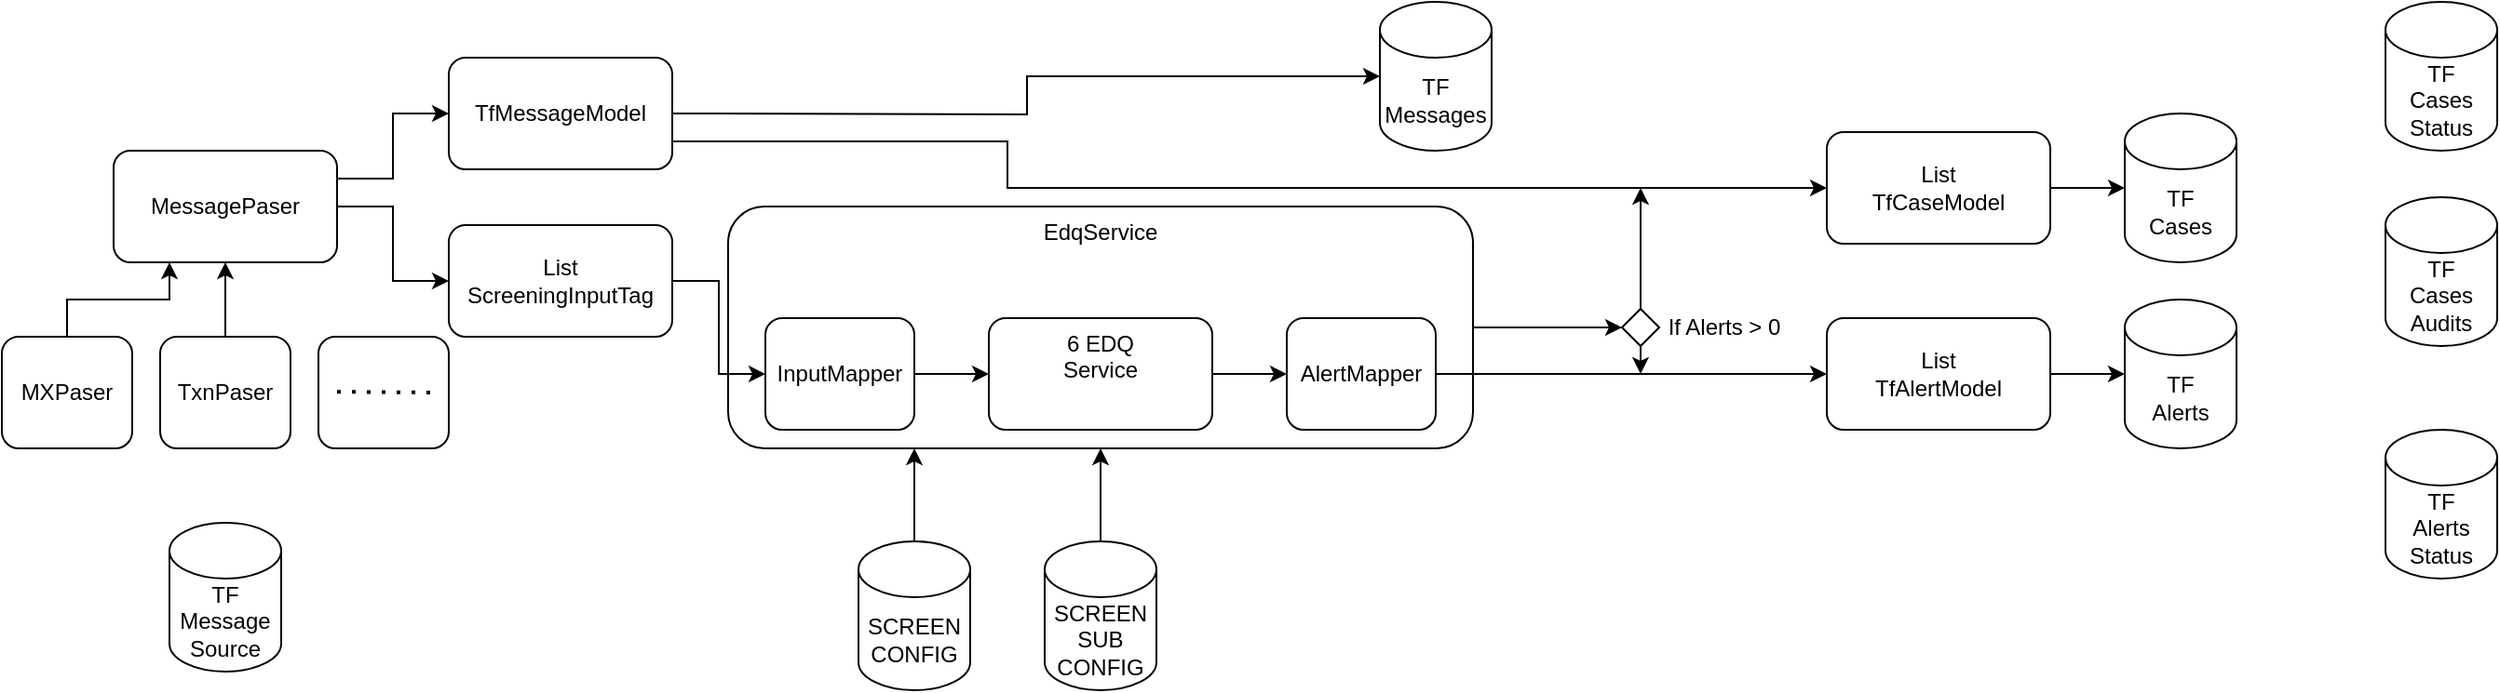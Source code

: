 <mxfile version="14.9.6" type="device"><diagram id="ApX1dJi3PxkZa2b7tVoL" name="Page-1"><mxGraphModel dx="1422" dy="794" grid="1" gridSize="10" guides="1" tooltips="1" connect="1" arrows="1" fold="1" page="1" pageScale="1" pageWidth="850" pageHeight="1100" math="0" shadow="0"><root><mxCell id="0"/><mxCell id="1" parent="0"/><mxCell id="vMXRD0e_kbu34dXpXM5w-65" value="" style="rounded=1;whiteSpace=wrap;html=1;" vertex="1" parent="1"><mxGeometry x="200" y="190" width="70" height="60" as="geometry"/></mxCell><mxCell id="vMXRD0e_kbu34dXpXM5w-4" value="" style="edgeStyle=orthogonalEdgeStyle;rounded=0;orthogonalLoop=1;jettySize=auto;html=1;" edge="1" parent="1" source="RuYTsD6wayDl0B15-x2_-1"><mxGeometry relative="1" as="geometry"><mxPoint x="270" y="160" as="targetPoint"/><Array as="points"><mxPoint x="240" y="120"/><mxPoint x="240" y="160"/></Array></mxGeometry></mxCell><mxCell id="vMXRD0e_kbu34dXpXM5w-9" style="edgeStyle=orthogonalEdgeStyle;rounded=0;orthogonalLoop=1;jettySize=auto;html=1;exitX=1;exitY=0.25;exitDx=0;exitDy=0;entryX=0;entryY=0.5;entryDx=0;entryDy=0;" edge="1" parent="1" source="RuYTsD6wayDl0B15-x2_-1" target="vMXRD0e_kbu34dXpXM5w-10"><mxGeometry relative="1" as="geometry"><mxPoint x="240" y="70" as="targetPoint"/></mxGeometry></mxCell><mxCell id="RuYTsD6wayDl0B15-x2_-1" value="MessagePaser" style="rounded=1;whiteSpace=wrap;html=1;" parent="1" vertex="1"><mxGeometry x="90" y="90" width="120" height="60" as="geometry"/></mxCell><mxCell id="vMXRD0e_kbu34dXpXM5w-63" style="edgeStyle=orthogonalEdgeStyle;rounded=0;orthogonalLoop=1;jettySize=auto;html=1;exitX=0.5;exitY=0;exitDx=0;exitDy=0;entryX=0.25;entryY=1;entryDx=0;entryDy=0;startArrow=none;startFill=0;endArrow=classic;endFill=1;" edge="1" parent="1" source="vMXRD0e_kbu34dXpXM5w-1" target="RuYTsD6wayDl0B15-x2_-1"><mxGeometry relative="1" as="geometry"/></mxCell><mxCell id="vMXRD0e_kbu34dXpXM5w-1" value="MXPaser" style="rounded=1;whiteSpace=wrap;html=1;" vertex="1" parent="1"><mxGeometry x="30" y="190" width="70" height="60" as="geometry"/></mxCell><mxCell id="vMXRD0e_kbu34dXpXM5w-2" value="TxnPaser" style="rounded=1;whiteSpace=wrap;html=1;" vertex="1" parent="1"><mxGeometry x="115" y="190" width="70" height="60" as="geometry"/></mxCell><mxCell id="vMXRD0e_kbu34dXpXM5w-6" value="" style="endArrow=classic;html=1;exitX=0.5;exitY=0;exitDx=0;exitDy=0;entryX=0.5;entryY=1;entryDx=0;entryDy=0;" edge="1" parent="1" source="vMXRD0e_kbu34dXpXM5w-2" target="RuYTsD6wayDl0B15-x2_-1"><mxGeometry width="50" height="50" relative="1" as="geometry"><mxPoint x="700" y="430" as="sourcePoint"/><mxPoint x="750" y="380" as="targetPoint"/></mxGeometry></mxCell><mxCell id="vMXRD0e_kbu34dXpXM5w-24" style="edgeStyle=orthogonalEdgeStyle;rounded=0;orthogonalLoop=1;jettySize=auto;html=1;entryX=0;entryY=0.5;entryDx=0;entryDy=0;entryPerimeter=0;" edge="1" parent="1" target="vMXRD0e_kbu34dXpXM5w-23"><mxGeometry relative="1" as="geometry"><mxPoint x="390" y="70" as="sourcePoint"/></mxGeometry></mxCell><mxCell id="vMXRD0e_kbu34dXpXM5w-39" style="edgeStyle=orthogonalEdgeStyle;rounded=0;orthogonalLoop=1;jettySize=auto;html=1;exitX=1;exitY=0.75;exitDx=0;exitDy=0;entryX=0;entryY=0.5;entryDx=0;entryDy=0;startArrow=none;startFill=0;endArrow=classic;endFill=1;" edge="1" parent="1" source="vMXRD0e_kbu34dXpXM5w-10" target="vMXRD0e_kbu34dXpXM5w-19"><mxGeometry relative="1" as="geometry"><mxPoint x="520.0" y="85" as="sourcePoint"/><Array as="points"><mxPoint x="570" y="85"/><mxPoint x="570" y="110"/></Array></mxGeometry></mxCell><mxCell id="vMXRD0e_kbu34dXpXM5w-10" value="TfMessageModel" style="rounded=1;whiteSpace=wrap;html=1;" vertex="1" parent="1"><mxGeometry x="270" y="40" width="120" height="60" as="geometry"/></mxCell><mxCell id="vMXRD0e_kbu34dXpXM5w-11" value="List&lt;br&gt;ScreeningInputTag" style="rounded=1;whiteSpace=wrap;html=1;" vertex="1" parent="1"><mxGeometry x="270" y="130" width="120" height="60" as="geometry"/></mxCell><mxCell id="vMXRD0e_kbu34dXpXM5w-56" style="edgeStyle=orthogonalEdgeStyle;rounded=0;orthogonalLoop=1;jettySize=auto;html=1;exitX=1;exitY=0.5;exitDx=0;exitDy=0;entryX=0;entryY=0.5;entryDx=0;entryDy=0;startArrow=none;startFill=0;endArrow=classic;endFill=1;" edge="1" parent="1" source="vMXRD0e_kbu34dXpXM5w-13" target="vMXRD0e_kbu34dXpXM5w-34"><mxGeometry relative="1" as="geometry"><mxPoint x="840" y="185" as="sourcePoint"/></mxGeometry></mxCell><mxCell id="vMXRD0e_kbu34dXpXM5w-13" value="EdqService" style="rounded=1;whiteSpace=wrap;html=1;verticalAlign=top;" vertex="1" parent="1"><mxGeometry x="420" y="120" width="400" height="130" as="geometry"/></mxCell><mxCell id="vMXRD0e_kbu34dXpXM5w-16" style="edgeStyle=orthogonalEdgeStyle;rounded=0;orthogonalLoop=1;jettySize=auto;html=1;entryX=0.25;entryY=1;entryDx=0;entryDy=0;" edge="1" parent="1" source="vMXRD0e_kbu34dXpXM5w-15" target="vMXRD0e_kbu34dXpXM5w-13"><mxGeometry relative="1" as="geometry"/></mxCell><mxCell id="vMXRD0e_kbu34dXpXM5w-15" value="SCREEN&lt;br&gt;CONFIG" style="shape=cylinder3;whiteSpace=wrap;html=1;boundedLbl=1;backgroundOutline=1;size=15;" vertex="1" parent="1"><mxGeometry x="490" y="300" width="60" height="80" as="geometry"/></mxCell><mxCell id="vMXRD0e_kbu34dXpXM5w-18" style="edgeStyle=orthogonalEdgeStyle;rounded=0;orthogonalLoop=1;jettySize=auto;html=1;entryX=0.5;entryY=1;entryDx=0;entryDy=0;" edge="1" parent="1" source="vMXRD0e_kbu34dXpXM5w-17" target="vMXRD0e_kbu34dXpXM5w-13"><mxGeometry relative="1" as="geometry"/></mxCell><mxCell id="vMXRD0e_kbu34dXpXM5w-17" value="SCREEN&lt;br&gt;SUB&lt;br&gt;CONFIG" style="shape=cylinder3;whiteSpace=wrap;html=1;boundedLbl=1;backgroundOutline=1;size=15;" vertex="1" parent="1"><mxGeometry x="590" y="300" width="60" height="80" as="geometry"/></mxCell><mxCell id="vMXRD0e_kbu34dXpXM5w-25" style="edgeStyle=orthogonalEdgeStyle;rounded=0;orthogonalLoop=1;jettySize=auto;html=1;exitX=1;exitY=0.5;exitDx=0;exitDy=0;entryX=0;entryY=0.5;entryDx=0;entryDy=0;entryPerimeter=0;" edge="1" parent="1" source="vMXRD0e_kbu34dXpXM5w-19" target="vMXRD0e_kbu34dXpXM5w-22"><mxGeometry relative="1" as="geometry"/></mxCell><mxCell id="vMXRD0e_kbu34dXpXM5w-19" value="List&lt;br&gt;TfCaseModel" style="rounded=1;whiteSpace=wrap;html=1;" vertex="1" parent="1"><mxGeometry x="1010" y="80" width="120" height="60" as="geometry"/></mxCell><mxCell id="vMXRD0e_kbu34dXpXM5w-26" style="edgeStyle=orthogonalEdgeStyle;rounded=0;orthogonalLoop=1;jettySize=auto;html=1;exitX=1;exitY=0.5;exitDx=0;exitDy=0;" edge="1" parent="1" source="vMXRD0e_kbu34dXpXM5w-20" target="vMXRD0e_kbu34dXpXM5w-21"><mxGeometry relative="1" as="geometry"/></mxCell><mxCell id="vMXRD0e_kbu34dXpXM5w-20" value="List&lt;br&gt;TfAlertModel" style="rounded=1;whiteSpace=wrap;html=1;" vertex="1" parent="1"><mxGeometry x="1010" y="180" width="120" height="60" as="geometry"/></mxCell><mxCell id="vMXRD0e_kbu34dXpXM5w-21" value="TF&lt;br&gt;Alerts" style="shape=cylinder3;whiteSpace=wrap;html=1;boundedLbl=1;backgroundOutline=1;size=15;" vertex="1" parent="1"><mxGeometry x="1170" y="170" width="60" height="80" as="geometry"/></mxCell><mxCell id="vMXRD0e_kbu34dXpXM5w-22" value="TF&lt;br&gt;Cases" style="shape=cylinder3;whiteSpace=wrap;html=1;boundedLbl=1;backgroundOutline=1;size=15;" vertex="1" parent="1"><mxGeometry x="1170" y="70" width="60" height="80" as="geometry"/></mxCell><mxCell id="vMXRD0e_kbu34dXpXM5w-23" value="TF&lt;br&gt;Messages" style="shape=cylinder3;whiteSpace=wrap;html=1;boundedLbl=1;backgroundOutline=1;size=15;" vertex="1" parent="1"><mxGeometry x="770" y="10" width="60" height="80" as="geometry"/></mxCell><mxCell id="vMXRD0e_kbu34dXpXM5w-36" value="" style="endArrow=none;html=1;exitX=1;exitY=0.5;exitDx=0;exitDy=0;startArrow=none;" edge="1" parent="1" source="vMXRD0e_kbu34dXpXM5w-34"><mxGeometry width="50" height="50" relative="1" as="geometry"><mxPoint x="710" y="210" as="sourcePoint"/><mxPoint x="910" y="185" as="targetPoint"/></mxGeometry></mxCell><mxCell id="vMXRD0e_kbu34dXpXM5w-40" value="If Alerts &amp;gt; 0" style="text;html=1;strokeColor=none;fillColor=none;align=center;verticalAlign=middle;whiteSpace=wrap;rounded=0;" vertex="1" parent="1"><mxGeometry x="910" y="175" width="90" height="20" as="geometry"/></mxCell><mxCell id="vMXRD0e_kbu34dXpXM5w-57" style="edgeStyle=orthogonalEdgeStyle;rounded=0;orthogonalLoop=1;jettySize=auto;html=1;exitX=1;exitY=0.5;exitDx=0;exitDy=0;entryX=0;entryY=0.5;entryDx=0;entryDy=0;startArrow=none;startFill=0;endArrow=classic;endFill=1;" edge="1" parent="1" source="vMXRD0e_kbu34dXpXM5w-43" target="vMXRD0e_kbu34dXpXM5w-20"><mxGeometry relative="1" as="geometry"/></mxCell><mxCell id="vMXRD0e_kbu34dXpXM5w-43" value="AlertMapper" style="rounded=1;whiteSpace=wrap;html=1;" vertex="1" parent="1"><mxGeometry x="720" y="180" width="80" height="60" as="geometry"/></mxCell><mxCell id="vMXRD0e_kbu34dXpXM5w-48" value="" style="endArrow=none;dashed=1;html=1;dashPattern=1 3;strokeWidth=2;" edge="1" parent="1"><mxGeometry width="50" height="50" relative="1" as="geometry"><mxPoint x="210" y="219.58" as="sourcePoint"/><mxPoint x="260" y="220" as="targetPoint"/></mxGeometry></mxCell><mxCell id="vMXRD0e_kbu34dXpXM5w-61" style="edgeStyle=orthogonalEdgeStyle;rounded=0;orthogonalLoop=1;jettySize=auto;html=1;exitX=1;exitY=0.5;exitDx=0;exitDy=0;entryX=0;entryY=0.5;entryDx=0;entryDy=0;startArrow=none;startFill=0;endArrow=classic;endFill=1;" edge="1" parent="1" source="vMXRD0e_kbu34dXpXM5w-49" target="vMXRD0e_kbu34dXpXM5w-60"><mxGeometry relative="1" as="geometry"/></mxCell><mxCell id="vMXRD0e_kbu34dXpXM5w-49" value="InputMapper" style="rounded=1;whiteSpace=wrap;html=1;" vertex="1" parent="1"><mxGeometry x="440" y="180" width="80" height="60" as="geometry"/></mxCell><mxCell id="vMXRD0e_kbu34dXpXM5w-50" style="edgeStyle=orthogonalEdgeStyle;rounded=0;orthogonalLoop=1;jettySize=auto;html=1;exitX=1;exitY=0.5;exitDx=0;exitDy=0;startArrow=none;startFill=0;endArrow=classic;endFill=1;" edge="1" parent="1" source="vMXRD0e_kbu34dXpXM5w-11" target="vMXRD0e_kbu34dXpXM5w-49"><mxGeometry relative="1" as="geometry"/></mxCell><mxCell id="vMXRD0e_kbu34dXpXM5w-58" style="edgeStyle=orthogonalEdgeStyle;rounded=0;orthogonalLoop=1;jettySize=auto;html=1;exitX=0.5;exitY=1;exitDx=0;exitDy=0;startArrow=none;startFill=0;endArrow=classic;endFill=1;" edge="1" parent="1" source="vMXRD0e_kbu34dXpXM5w-34"><mxGeometry relative="1" as="geometry"><mxPoint x="910" y="210.0" as="targetPoint"/></mxGeometry></mxCell><mxCell id="vMXRD0e_kbu34dXpXM5w-59" style="edgeStyle=orthogonalEdgeStyle;rounded=0;orthogonalLoop=1;jettySize=auto;html=1;exitX=0.5;exitY=0;exitDx=0;exitDy=0;startArrow=none;startFill=0;endArrow=classic;endFill=1;" edge="1" parent="1" source="vMXRD0e_kbu34dXpXM5w-34"><mxGeometry relative="1" as="geometry"><mxPoint x="910" y="110" as="targetPoint"/></mxGeometry></mxCell><mxCell id="vMXRD0e_kbu34dXpXM5w-34" value="" style="rhombus;whiteSpace=wrap;html=1;" vertex="1" parent="1"><mxGeometry x="900" y="175" width="20" height="20" as="geometry"/></mxCell><mxCell id="vMXRD0e_kbu34dXpXM5w-62" style="edgeStyle=orthogonalEdgeStyle;rounded=0;orthogonalLoop=1;jettySize=auto;html=1;exitX=1;exitY=0.5;exitDx=0;exitDy=0;entryX=0;entryY=0.5;entryDx=0;entryDy=0;startArrow=none;startFill=0;endArrow=classic;endFill=1;" edge="1" parent="1" source="vMXRD0e_kbu34dXpXM5w-60" target="vMXRD0e_kbu34dXpXM5w-43"><mxGeometry relative="1" as="geometry"/></mxCell><mxCell id="vMXRD0e_kbu34dXpXM5w-60" value="6 EDQ&lt;br&gt;Service" style="rounded=1;whiteSpace=wrap;html=1;verticalAlign=top;" vertex="1" parent="1"><mxGeometry x="560" y="180" width="120" height="60" as="geometry"/></mxCell><mxCell id="vMXRD0e_kbu34dXpXM5w-66" value="TF&lt;br&gt;Message&lt;br&gt;Source" style="shape=cylinder3;whiteSpace=wrap;html=1;boundedLbl=1;backgroundOutline=1;size=15;" vertex="1" parent="1"><mxGeometry x="120" y="290" width="60" height="80" as="geometry"/></mxCell><mxCell id="vMXRD0e_kbu34dXpXM5w-67" value="TF&lt;br&gt;Cases&lt;br&gt;Status" style="shape=cylinder3;whiteSpace=wrap;html=1;boundedLbl=1;backgroundOutline=1;size=15;" vertex="1" parent="1"><mxGeometry x="1310" y="10" width="60" height="80" as="geometry"/></mxCell><mxCell id="vMXRD0e_kbu34dXpXM5w-68" value="TF&lt;br&gt;Cases&lt;br&gt;Audits" style="shape=cylinder3;whiteSpace=wrap;html=1;boundedLbl=1;backgroundOutline=1;size=15;" vertex="1" parent="1"><mxGeometry x="1310" y="115" width="60" height="80" as="geometry"/></mxCell><mxCell id="vMXRD0e_kbu34dXpXM5w-69" value="TF&lt;br&gt;Alerts&lt;br&gt;Status&lt;br&gt;" style="shape=cylinder3;whiteSpace=wrap;html=1;boundedLbl=1;backgroundOutline=1;size=15;" vertex="1" parent="1"><mxGeometry x="1310" y="240" width="60" height="80" as="geometry"/></mxCell></root></mxGraphModel></diagram></mxfile>